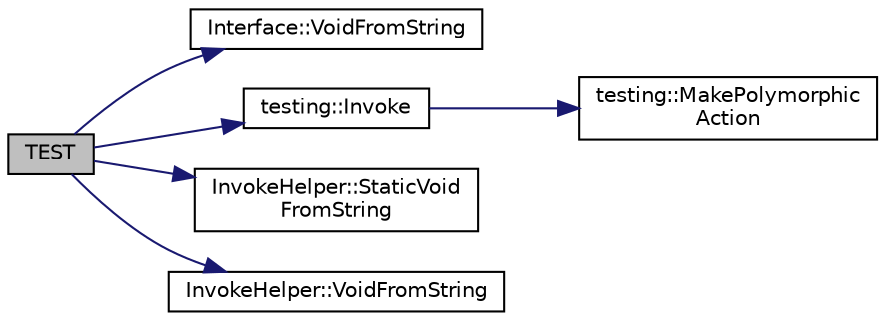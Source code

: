 digraph "TEST"
{
  edge [fontname="Helvetica",fontsize="10",labelfontname="Helvetica",labelfontsize="10"];
  node [fontname="Helvetica",fontsize="10",shape=record];
  rankdir="LR";
  Node36 [label="TEST",height=0.2,width=0.4,color="black", fillcolor="grey75", style="filled", fontcolor="black"];
  Node36 -> Node37 [color="midnightblue",fontsize="10",style="solid",fontname="Helvetica"];
  Node37 [label="Interface::VoidFromString",height=0.2,width=0.4,color="black", fillcolor="white", style="filled",URL="$de/d95/class_interface.html#a65d6ae604e7e9a513aec72c9c94e0b97"];
  Node36 -> Node38 [color="midnightblue",fontsize="10",style="solid",fontname="Helvetica"];
  Node38 [label="testing::Invoke",height=0.2,width=0.4,color="black", fillcolor="white", style="filled",URL="$d0/d75/namespacetesting.html#a12aebaf8363d49a383047529f798b694"];
  Node38 -> Node39 [color="midnightblue",fontsize="10",style="solid",fontname="Helvetica"];
  Node39 [label="testing::MakePolymorphic\lAction",height=0.2,width=0.4,color="black", fillcolor="white", style="filled",URL="$d0/d75/namespacetesting.html#a36bd06c5ea972c6df0bd9f40a7a94c65"];
  Node36 -> Node40 [color="midnightblue",fontsize="10",style="solid",fontname="Helvetica"];
  Node40 [label="InvokeHelper::StaticVoid\lFromString",height=0.2,width=0.4,color="black", fillcolor="white", style="filled",URL="$dc/dfa/class_invoke_helper.html#a5e95ce4214e89b180da9953d94396536"];
  Node36 -> Node41 [color="midnightblue",fontsize="10",style="solid",fontname="Helvetica"];
  Node41 [label="InvokeHelper::VoidFromString",height=0.2,width=0.4,color="black", fillcolor="white", style="filled",URL="$dc/dfa/class_invoke_helper.html#a89f02dc384e6b5a7d935b7ea0a81cc9e"];
}
